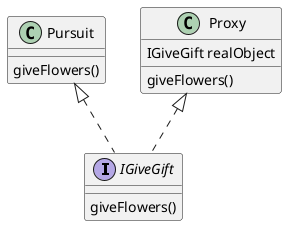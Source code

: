 @startuml
'https://plantuml.com/class-diagram

interface IGiveGift{
    giveFlowers()
}
class Pursuit{
    giveFlowers()
}
class Proxy{
    IGiveGift realObject
    giveFlowers()
}

'实现接口'
Pursuit <|.. IGiveGift
Proxy <|.. IGiveGift

@enduml